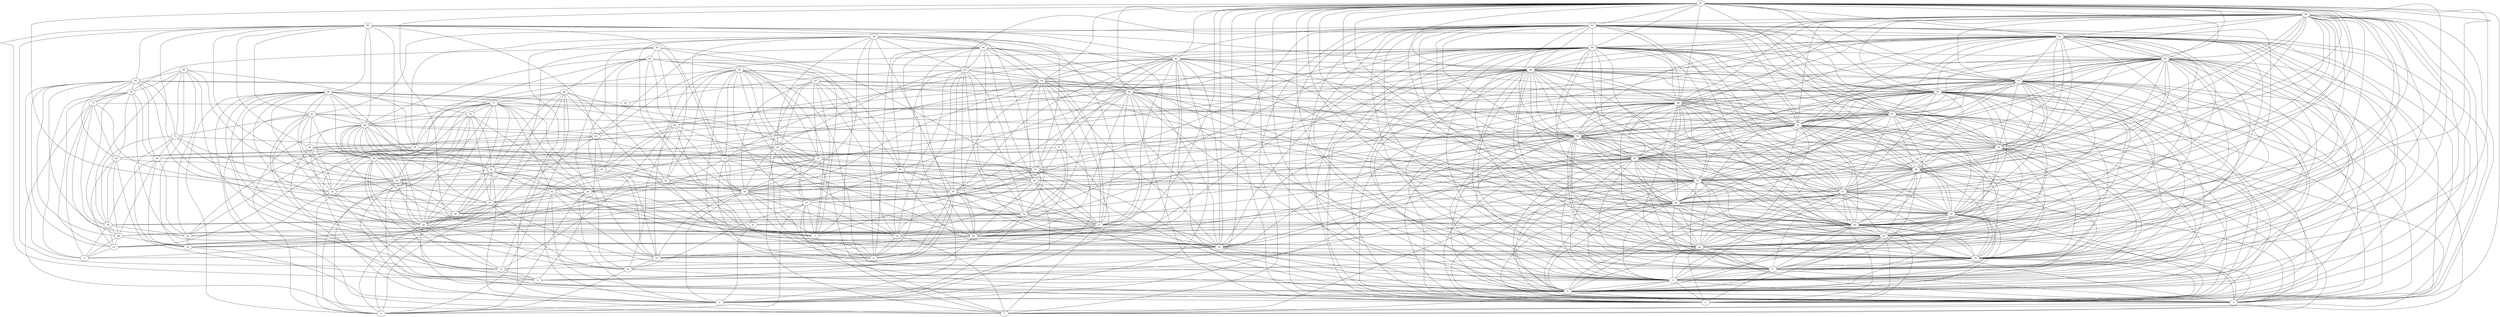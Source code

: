 digraph "sensornet-topology" {
label = "";
rankdir="BT";"0"->"5" [arrowhead = "both"] 
"0"->"11" [arrowhead = "both"] 
"0"->"12" [arrowhead = "both"] 
"0"->"17" [arrowhead = "both"] 
"0"->"18" [arrowhead = "both"] 
"0"->"20" [arrowhead = "both"] 
"0"->"25" [arrowhead = "both"] 
"0"->"30" [arrowhead = "both"] 
"0"->"35" [arrowhead = "both"] 
"0"->"40" [arrowhead = "both"] 
"0"->"41" [arrowhead = "both"] 
"0"->"43" [arrowhead = "both"] 
"0"->"46" [arrowhead = "both"] 
"0"->"47" [arrowhead = "both"] 
"0"->"55" [arrowhead = "both"] 
"0"->"59" [arrowhead = "both"] 
"0"->"61" [arrowhead = "both"] 
"0"->"62" [arrowhead = "both"] 
"0"->"67" [arrowhead = "both"] 
"0"->"68" [arrowhead = "both"] 
"0"->"69" [arrowhead = "both"] 
"0"->"70" [arrowhead = "both"] 
"0"->"75" [arrowhead = "both"] 
"0"->"80" [arrowhead = "both"] 
"0"->"85" [arrowhead = "both"] 
"0"->"90" [arrowhead = "both"] 
"0"->"91" [arrowhead = "both"] 
"0"->"93" [arrowhead = "both"] 
"0"->"96" [arrowhead = "both"] 
"0"->"97" [arrowhead = "both"] 
"1"->"4" [arrowhead = "both"] 
"1"->"7" [arrowhead = "both"] 
"1"->"11" [arrowhead = "both"] 
"1"->"15" [arrowhead = "both"] 
"1"->"31" [arrowhead = "both"] 
"1"->"36" [arrowhead = "both"] 
"1"->"41" [arrowhead = "both"] 
"1"->"43" [arrowhead = "both"] 
"1"->"57" [arrowhead = "both"] 
"1"->"61" [arrowhead = "both"] 
"1"->"65" [arrowhead = "both"] 
"1"->"73" [arrowhead = "both"] 
"1"->"86" [arrowhead = "both"] 
"1"->"93" [arrowhead = "both"] 
"2"->"3" [arrowhead = "both"] 
"2"->"12" [arrowhead = "both"] 
"2"->"16" [arrowhead = "both"] 
"2"->"26" [arrowhead = "both"] 
"2"->"27" [arrowhead = "both"] 
"2"->"34" [arrowhead = "both"] 
"2"->"36" [arrowhead = "both"] 
"2"->"37" [arrowhead = "both"] 
"2"->"66" [arrowhead = "both"] 
"2"->"75" [arrowhead = "both"] 
"2"->"76" [arrowhead = "both"] 
"2"->"77" [arrowhead = "both"] 
"2"->"84" [arrowhead = "both"] 
"2"->"86" [arrowhead = "both"] 
"3"->"5" [arrowhead = "both"] 
"3"->"10" [arrowhead = "both"] 
"3"->"21" [arrowhead = "both"] 
"3"->"32" [arrowhead = "both"] 
"3"->"34" [arrowhead = "both"] 
"3"->"38" [arrowhead = "both"] 
"3"->"44" [arrowhead = "both"] 
"3"->"52" [arrowhead = "both"] 
"3"->"55" [arrowhead = "both"] 
"3"->"60" [arrowhead = "both"] 
"3"->"62" [arrowhead = "both"] 
"3"->"71" [arrowhead = "both"] 
"3"->"82" [arrowhead = "both"] 
"3"->"89" [arrowhead = "both"] 
"3"->"94" [arrowhead = "both"] 
"4"->"5" [arrowhead = "both"] 
"4"->"11" [arrowhead = "both"] 
"4"->"16" [arrowhead = "both"] 
"4"->"17" [arrowhead = "both"] 
"4"->"18" [arrowhead = "both"] 
"4"->"20" [arrowhead = "both"] 
"4"->"25" [arrowhead = "both"] 
"4"->"30" [arrowhead = "both"] 
"4"->"35" [arrowhead = "both"] 
"4"->"41" [arrowhead = "both"] 
"4"->"43" [arrowhead = "both"] 
"4"->"44" [arrowhead = "both"] 
"4"->"46" [arrowhead = "both"] 
"4"->"47" [arrowhead = "both"] 
"4"->"51" [arrowhead = "both"] 
"4"->"55" [arrowhead = "both"] 
"4"->"61" [arrowhead = "both"] 
"4"->"67" [arrowhead = "both"] 
"4"->"68" [arrowhead = "both"] 
"4"->"70" [arrowhead = "both"] 
"4"->"75" [arrowhead = "both"] 
"4"->"80" [arrowhead = "both"] 
"4"->"85" [arrowhead = "both"] 
"4"->"91" [arrowhead = "both"] 
"4"->"93" [arrowhead = "both"] 
"4"->"96" [arrowhead = "both"] 
"4"->"97" [arrowhead = "both"] 
"5"->"11" [arrowhead = "both"] 
"5"->"17" [arrowhead = "both"] 
"5"->"18" [arrowhead = "both"] 
"5"->"19" [arrowhead = "both"] 
"5"->"20" [arrowhead = "both"] 
"5"->"25" [arrowhead = "both"] 
"5"->"30" [arrowhead = "both"] 
"5"->"35" [arrowhead = "both"] 
"5"->"36" [arrowhead = "both"] 
"5"->"40" [arrowhead = "both"] 
"5"->"41" [arrowhead = "both"] 
"5"->"43" [arrowhead = "both"] 
"5"->"46" [arrowhead = "both"] 
"5"->"47" [arrowhead = "both"] 
"5"->"53" [arrowhead = "both"] 
"5"->"54" [arrowhead = "both"] 
"5"->"61" [arrowhead = "both"] 
"5"->"67" [arrowhead = "both"] 
"5"->"68" [arrowhead = "both"] 
"5"->"69" [arrowhead = "both"] 
"5"->"70" [arrowhead = "both"] 
"5"->"75" [arrowhead = "both"] 
"5"->"80" [arrowhead = "both"] 
"5"->"83" [arrowhead = "both"] 
"5"->"85" [arrowhead = "both"] 
"5"->"88" [arrowhead = "both"] 
"5"->"90" [arrowhead = "both"] 
"5"->"91" [arrowhead = "both"] 
"5"->"93" [arrowhead = "both"] 
"5"->"96" [arrowhead = "both"] 
"5"->"97" [arrowhead = "both"] 
"6"->"15" [arrowhead = "both"] 
"6"->"19" [arrowhead = "both"] 
"6"->"31" [arrowhead = "both"] 
"6"->"37" [arrowhead = "both"] 
"6"->"38" [arrowhead = "both"] 
"6"->"39" [arrowhead = "both"] 
"6"->"65" [arrowhead = "both"] 
"6"->"81" [arrowhead = "both"] 
"6"->"87" [arrowhead = "both"] 
"6"->"88" [arrowhead = "both"] 
"6"->"89" [arrowhead = "both"] 
"6"->"94" [arrowhead = "both"] 
"6"->"98" [arrowhead = "both"] 
"7"->"30" [arrowhead = "both"] 
"7"->"34" [arrowhead = "both"] 
"7"->"37" [arrowhead = "both"] 
"7"->"38" [arrowhead = "both"] 
"7"->"42" [arrowhead = "both"] 
"7"->"51" [arrowhead = "both"] 
"7"->"84" [arrowhead = "both"] 
"7"->"86" [arrowhead = "both"] 
"7"->"87" [arrowhead = "both"] 
"7"->"88" [arrowhead = "both"] 
"7"->"92" [arrowhead = "both"] 
"7"->"95" [arrowhead = "both"] 
"8"->"13" [arrowhead = "both"] 
"8"->"25" [arrowhead = "both"] 
"8"->"33" [arrowhead = "both"] 
"8"->"39" [arrowhead = "both"] 
"8"->"43" [arrowhead = "both"] 
"8"->"49" [arrowhead = "both"] 
"8"->"63" [arrowhead = "both"] 
"8"->"83" [arrowhead = "both"] 
"8"->"93" [arrowhead = "both"] 
"8"->"99" [arrowhead = "both"] 
"9"->"23" [arrowhead = "both"] 
"9"->"28" [arrowhead = "both"] 
"9"->"29" [arrowhead = "both"] 
"9"->"73" [arrowhead = "both"] 
"9"->"78" [arrowhead = "both"] 
"9"->"79" [arrowhead = "both"] 
"9"->"95" [arrowhead = "both"] 
"9"->"96" [arrowhead = "both"] 
"10"->"22" [arrowhead = "both"] 
"10"->"24" [arrowhead = "both"] 
"10"->"28" [arrowhead = "both"] 
"10"->"38" [arrowhead = "both"] 
"10"->"48" [arrowhead = "both"] 
"10"->"53" [arrowhead = "both"] 
"10"->"72" [arrowhead = "both"] 
"10"->"98" [arrowhead = "both"] 
"11"->"17" [arrowhead = "both"] 
"11"->"18" [arrowhead = "both"] 
"11"->"19" [arrowhead = "both"] 
"11"->"20" [arrowhead = "both"] 
"11"->"25" [arrowhead = "both"] 
"11"->"30" [arrowhead = "both"] 
"11"->"35" [arrowhead = "both"] 
"11"->"37" [arrowhead = "both"] 
"11"->"40" [arrowhead = "both"] 
"11"->"41" [arrowhead = "both"] 
"11"->"43" [arrowhead = "both"] 
"11"->"46" [arrowhead = "both"] 
"11"->"47" [arrowhead = "both"] 
"11"->"51" [arrowhead = "both"] 
"11"->"54" [arrowhead = "both"] 
"11"->"55" [arrowhead = "both"] 
"11"->"67" [arrowhead = "both"] 
"11"->"68" [arrowhead = "both"] 
"11"->"69" [arrowhead = "both"] 
"11"->"70" [arrowhead = "both"] 
"11"->"75" [arrowhead = "both"] 
"11"->"80" [arrowhead = "both"] 
"11"->"85" [arrowhead = "both"] 
"11"->"86" [arrowhead = "both"] 
"11"->"90" [arrowhead = "both"] 
"11"->"91" [arrowhead = "both"] 
"11"->"93" [arrowhead = "both"] 
"11"->"96" [arrowhead = "both"] 
"11"->"97" [arrowhead = "both"] 
"12"->"14" [arrowhead = "both"] 
"12"->"16" [arrowhead = "both"] 
"12"->"24" [arrowhead = "both"] 
"12"->"27" [arrowhead = "both"] 
"12"->"37" [arrowhead = "both"] 
"12"->"64" [arrowhead = "both"] 
"12"->"66" [arrowhead = "both"] 
"12"->"74" [arrowhead = "both"] 
"12"->"77" [arrowhead = "both"] 
"13"->"14" [arrowhead = "both"] 
"13"->"16" [arrowhead = "both"] 
"13"->"39" [arrowhead = "both"] 
"13"->"49" [arrowhead = "both"] 
"13"->"58" [arrowhead = "both"] 
"13"->"64" [arrowhead = "both"] 
"13"->"66" [arrowhead = "both"] 
"13"->"84" [arrowhead = "both"] 
"13"->"99" [arrowhead = "both"] 
"14"->"19" [arrowhead = "both"] 
"14"->"24" [arrowhead = "both"] 
"14"->"38" [arrowhead = "both"] 
"14"->"45" [arrowhead = "both"] 
"14"->"62" [arrowhead = "both"] 
"14"->"63" [arrowhead = "both"] 
"14"->"70" [arrowhead = "both"] 
"14"->"74" [arrowhead = "both"] 
"14"->"85" [arrowhead = "both"] 
"14"->"88" [arrowhead = "both"] 
"14"->"95" [arrowhead = "both"] 
"15"->"31" [arrowhead = "both"] 
"15"->"37" [arrowhead = "both"] 
"15"->"38" [arrowhead = "both"] 
"15"->"44" [arrowhead = "both"] 
"15"->"51" [arrowhead = "both"] 
"15"->"52" [arrowhead = "both"] 
"15"->"56" [arrowhead = "both"] 
"15"->"81" [arrowhead = "both"] 
"15"->"87" [arrowhead = "both"] 
"15"->"88" [arrowhead = "both"] 
"15"->"94" [arrowhead = "both"] 
"16"->"26" [arrowhead = "both"] 
"16"->"27" [arrowhead = "both"] 
"16"->"33" [arrowhead = "both"] 
"16"->"36" [arrowhead = "both"] 
"16"->"42" [arrowhead = "both"] 
"16"->"49" [arrowhead = "both"] 
"16"->"52" [arrowhead = "both"] 
"16"->"62" [arrowhead = "both"] 
"16"->"63" [arrowhead = "both"] 
"16"->"76" [arrowhead = "both"] 
"16"->"77" [arrowhead = "both"] 
"16"->"80" [arrowhead = "both"] 
"16"->"83" [arrowhead = "both"] 
"16"->"86" [arrowhead = "both"] 
"16"->"99" [arrowhead = "both"] 
"17"->"18" [arrowhead = "both"] 
"17"->"20" [arrowhead = "both"] 
"17"->"25" [arrowhead = "both"] 
"17"->"27" [arrowhead = "both"] 
"17"->"30" [arrowhead = "both"] 
"17"->"35" [arrowhead = "both"] 
"17"->"40" [arrowhead = "both"] 
"17"->"41" [arrowhead = "both"] 
"17"->"43" [arrowhead = "both"] 
"17"->"46" [arrowhead = "both"] 
"17"->"47" [arrowhead = "both"] 
"17"->"54" [arrowhead = "both"] 
"17"->"55" [arrowhead = "both"] 
"17"->"61" [arrowhead = "both"] 
"17"->"68" [arrowhead = "both"] 
"17"->"70" [arrowhead = "both"] 
"17"->"75" [arrowhead = "both"] 
"17"->"80" [arrowhead = "both"] 
"17"->"85" [arrowhead = "both"] 
"17"->"90" [arrowhead = "both"] 
"17"->"91" [arrowhead = "both"] 
"17"->"93" [arrowhead = "both"] 
"17"->"96" [arrowhead = "both"] 
"17"->"97" [arrowhead = "both"] 
"18"->"19" [arrowhead = "both"] 
"18"->"20" [arrowhead = "both"] 
"18"->"25" [arrowhead = "both"] 
"18"->"30" [arrowhead = "both"] 
"18"->"35" [arrowhead = "both"] 
"18"->"40" [arrowhead = "both"] 
"18"->"41" [arrowhead = "both"] 
"18"->"42" [arrowhead = "both"] 
"18"->"43" [arrowhead = "both"] 
"18"->"46" [arrowhead = "both"] 
"18"->"47" [arrowhead = "both"] 
"18"->"54" [arrowhead = "both"] 
"18"->"55" [arrowhead = "both"] 
"18"->"61" [arrowhead = "both"] 
"18"->"67" [arrowhead = "both"] 
"18"->"69" [arrowhead = "both"] 
"18"->"70" [arrowhead = "both"] 
"18"->"75" [arrowhead = "both"] 
"18"->"80" [arrowhead = "both"] 
"18"->"85" [arrowhead = "both"] 
"18"->"90" [arrowhead = "both"] 
"18"->"91" [arrowhead = "both"] 
"18"->"93" [arrowhead = "both"] 
"18"->"96" [arrowhead = "both"] 
"18"->"97" [arrowhead = "both"] 
"19"->"24" [arrowhead = "both"] 
"19"->"31" [arrowhead = "both"] 
"19"->"32" [arrowhead = "both"] 
"19"->"39" [arrowhead = "both"] 
"19"->"40" [arrowhead = "both"] 
"19"->"47" [arrowhead = "both"] 
"19"->"55" [arrowhead = "both"] 
"19"->"56" [arrowhead = "both"] 
"19"->"61" [arrowhead = "both"] 
"19"->"64" [arrowhead = "both"] 
"19"->"68" [arrowhead = "both"] 
"19"->"74" [arrowhead = "both"] 
"19"->"81" [arrowhead = "both"] 
"19"->"82" [arrowhead = "both"] 
"19"->"89" [arrowhead = "both"] 
"19"->"90" [arrowhead = "both"] 
"19"->"97" [arrowhead = "both"] 
"20"->"25" [arrowhead = "both"] 
"20"->"30" [arrowhead = "both"] 
"20"->"35" [arrowhead = "both"] 
"20"->"40" [arrowhead = "both"] 
"20"->"41" [arrowhead = "both"] 
"20"->"43" [arrowhead = "both"] 
"20"->"46" [arrowhead = "both"] 
"20"->"47" [arrowhead = "both"] 
"20"->"52" [arrowhead = "both"] 
"20"->"54" [arrowhead = "both"] 
"20"->"55" [arrowhead = "both"] 
"20"->"61" [arrowhead = "both"] 
"20"->"67" [arrowhead = "both"] 
"20"->"68" [arrowhead = "both"] 
"20"->"75" [arrowhead = "both"] 
"20"->"78" [arrowhead = "both"] 
"20"->"80" [arrowhead = "both"] 
"20"->"85" [arrowhead = "both"] 
"20"->"90" [arrowhead = "both"] 
"20"->"91" [arrowhead = "both"] 
"20"->"93" [arrowhead = "both"] 
"20"->"96" [arrowhead = "both"] 
"20"->"97" [arrowhead = "both"] 
"21"->"32" [arrowhead = "both"] 
"21"->"53" [arrowhead = "both"] 
"21"->"67" [arrowhead = "both"] 
"21"->"79" [arrowhead = "both"] 
"22"->"29" [arrowhead = "both"] 
"22"->"33" [arrowhead = "both"] 
"22"->"41" [arrowhead = "both"] 
"22"->"48" [arrowhead = "both"] 
"22"->"60" [arrowhead = "both"] 
"22"->"76" [arrowhead = "both"] 
"22"->"79" [arrowhead = "both"] 
"22"->"98" [arrowhead = "both"] 
"23"->"27" [arrowhead = "both"] 
"23"->"28" [arrowhead = "both"] 
"23"->"29" [arrowhead = "both"] 
"23"->"45" [arrowhead = "both"] 
"23"->"59" [arrowhead = "both"] 
"23"->"77" [arrowhead = "both"] 
"23"->"78" [arrowhead = "both"] 
"23"->"79" [arrowhead = "both"] 
"23"->"82" [arrowhead = "both"] 
"24"->"31" [arrowhead = "both"] 
"24"->"32" [arrowhead = "both"] 
"24"->"38" [arrowhead = "both"] 
"24"->"39" [arrowhead = "both"] 
"24"->"40" [arrowhead = "both"] 
"24"->"44" [arrowhead = "both"] 
"24"->"47" [arrowhead = "both"] 
"24"->"52" [arrowhead = "both"] 
"24"->"62" [arrowhead = "both"] 
"24"->"64" [arrowhead = "both"] 
"24"->"69" [arrowhead = "both"] 
"24"->"81" [arrowhead = "both"] 
"24"->"82" [arrowhead = "both"] 
"24"->"89" [arrowhead = "both"] 
"24"->"90" [arrowhead = "both"] 
"24"->"91" [arrowhead = "both"] 
"24"->"94" [arrowhead = "both"] 
"24"->"97" [arrowhead = "both"] 
"25"->"30" [arrowhead = "both"] 
"25"->"35" [arrowhead = "both"] 
"25"->"40" [arrowhead = "both"] 
"25"->"41" [arrowhead = "both"] 
"25"->"43" [arrowhead = "both"] 
"25"->"46" [arrowhead = "both"] 
"25"->"47" [arrowhead = "both"] 
"25"->"54" [arrowhead = "both"] 
"25"->"55" [arrowhead = "both"] 
"25"->"58" [arrowhead = "both"] 
"25"->"61" [arrowhead = "both"] 
"25"->"67" [arrowhead = "both"] 
"25"->"68" [arrowhead = "both"] 
"25"->"70" [arrowhead = "both"] 
"25"->"80" [arrowhead = "both"] 
"25"->"85" [arrowhead = "both"] 
"25"->"90" [arrowhead = "both"] 
"25"->"91" [arrowhead = "both"] 
"25"->"93" [arrowhead = "both"] 
"25"->"96" [arrowhead = "both"] 
"25"->"97" [arrowhead = "both"] 
"26"->"27" [arrowhead = "both"] 
"26"->"34" [arrowhead = "both"] 
"26"->"36" [arrowhead = "both"] 
"26"->"37" [arrowhead = "both"] 
"26"->"39" [arrowhead = "both"] 
"26"->"52" [arrowhead = "both"] 
"26"->"66" [arrowhead = "both"] 
"26"->"77" [arrowhead = "both"] 
"26"->"84" [arrowhead = "both"] 
"26"->"86" [arrowhead = "both"] 
"26"->"90" [arrowhead = "both"] 
"27"->"34" [arrowhead = "both"] 
"27"->"36" [arrowhead = "both"] 
"27"->"52" [arrowhead = "both"] 
"27"->"62" [arrowhead = "both"] 
"27"->"66" [arrowhead = "both"] 
"27"->"67" [arrowhead = "both"] 
"27"->"76" [arrowhead = "both"] 
"27"->"84" [arrowhead = "both"] 
"27"->"86" [arrowhead = "both"] 
"28"->"29" [arrowhead = "both"] 
"28"->"32" [arrowhead = "both"] 
"28"->"43" [arrowhead = "both"] 
"28"->"48" [arrowhead = "both"] 
"28"->"59" [arrowhead = "both"] 
"28"->"73" [arrowhead = "both"] 
"28"->"79" [arrowhead = "both"] 
"29"->"32" [arrowhead = "both"] 
"29"->"48" [arrowhead = "both"] 
"29"->"51" [arrowhead = "both"] 
"29"->"59" [arrowhead = "both"] 
"29"->"72" [arrowhead = "both"] 
"29"->"73" [arrowhead = "both"] 
"29"->"78" [arrowhead = "both"] 
"29"->"98" [arrowhead = "both"] 
"30"->"35" [arrowhead = "both"] 
"30"->"40" [arrowhead = "both"] 
"30"->"41" [arrowhead = "both"] 
"30"->"43" [arrowhead = "both"] 
"30"->"46" [arrowhead = "both"] 
"30"->"47" [arrowhead = "both"] 
"30"->"49" [arrowhead = "both"] 
"30"->"54" [arrowhead = "both"] 
"30"->"55" [arrowhead = "both"] 
"30"->"57" [arrowhead = "both"] 
"30"->"61" [arrowhead = "both"] 
"30"->"67" [arrowhead = "both"] 
"30"->"68" [arrowhead = "both"] 
"30"->"70" [arrowhead = "both"] 
"30"->"75" [arrowhead = "both"] 
"30"->"82" [arrowhead = "both"] 
"30"->"85" [arrowhead = "both"] 
"30"->"90" [arrowhead = "both"] 
"30"->"91" [arrowhead = "both"] 
"30"->"93" [arrowhead = "both"] 
"30"->"96" [arrowhead = "both"] 
"30"->"97" [arrowhead = "both"] 
"31"->"32" [arrowhead = "both"] 
"31"->"39" [arrowhead = "both"] 
"31"->"43" [arrowhead = "both"] 
"31"->"44" [arrowhead = "both"] 
"31"->"56" [arrowhead = "both"] 
"31"->"65" [arrowhead = "both"] 
"31"->"69" [arrowhead = "both"] 
"31"->"74" [arrowhead = "both"] 
"31"->"75" [arrowhead = "both"] 
"31"->"82" [arrowhead = "both"] 
"31"->"89" [arrowhead = "both"] 
"31"->"94" [arrowhead = "both"] 
"31"->"95" [arrowhead = "both"] 
"31"->"97" [arrowhead = "both"] 
"32"->"39" [arrowhead = "both"] 
"32"->"40" [arrowhead = "both"] 
"32"->"47" [arrowhead = "both"] 
"32"->"53" [arrowhead = "both"] 
"32"->"69" [arrowhead = "both"] 
"32"->"71" [arrowhead = "both"] 
"32"->"74" [arrowhead = "both"] 
"32"->"81" [arrowhead = "both"] 
"32"->"89" [arrowhead = "both"] 
"32"->"90" [arrowhead = "both"] 
"32"->"97" [arrowhead = "both"] 
"33"->"36" [arrowhead = "both"] 
"33"->"43" [arrowhead = "both"] 
"33"->"49" [arrowhead = "both"] 
"33"->"58" [arrowhead = "both"] 
"33"->"65" [arrowhead = "both"] 
"33"->"66" [arrowhead = "both"] 
"33"->"72" [arrowhead = "both"] 
"33"->"86" [arrowhead = "both"] 
"33"->"92" [arrowhead = "both"] 
"33"->"99" [arrowhead = "both"] 
"34"->"42" [arrowhead = "both"] 
"34"->"52" [arrowhead = "both"] 
"34"->"57" [arrowhead = "both"] 
"34"->"67" [arrowhead = "both"] 
"34"->"76" [arrowhead = "both"] 
"34"->"77" [arrowhead = "both"] 
"34"->"92" [arrowhead = "both"] 
"35"->"40" [arrowhead = "both"] 
"35"->"41" [arrowhead = "both"] 
"35"->"43" [arrowhead = "both"] 
"35"->"46" [arrowhead = "both"] 
"35"->"47" [arrowhead = "both"] 
"35"->"54" [arrowhead = "both"] 
"35"->"55" [arrowhead = "both"] 
"35"->"61" [arrowhead = "both"] 
"35"->"67" [arrowhead = "both"] 
"35"->"68" [arrowhead = "both"] 
"35"->"70" [arrowhead = "both"] 
"35"->"74" [arrowhead = "both"] 
"35"->"75" [arrowhead = "both"] 
"35"->"80" [arrowhead = "both"] 
"35"->"90" [arrowhead = "both"] 
"35"->"91" [arrowhead = "both"] 
"35"->"93" [arrowhead = "both"] 
"35"->"96" [arrowhead = "both"] 
"35"->"97" [arrowhead = "both"] 
"36"->"49" [arrowhead = "both"] 
"36"->"51" [arrowhead = "both"] 
"36"->"52" [arrowhead = "both"] 
"36"->"55" [arrowhead = "both"] 
"36"->"66" [arrowhead = "both"] 
"36"->"76" [arrowhead = "both"] 
"36"->"77" [arrowhead = "both"] 
"36"->"83" [arrowhead = "both"] 
"36"->"98" [arrowhead = "both"] 
"36"->"99" [arrowhead = "both"] 
"37"->"38" [arrowhead = "both"] 
"37"->"56" [arrowhead = "both"] 
"37"->"57" [arrowhead = "both"] 
"37"->"61" [arrowhead = "both"] 
"37"->"65" [arrowhead = "both"] 
"37"->"71" [arrowhead = "both"] 
"37"->"88" [arrowhead = "both"] 
"38"->"42" [arrowhead = "both"] 
"38"->"47" [arrowhead = "both"] 
"38"->"53" [arrowhead = "both"] 
"38"->"56" [arrowhead = "both"] 
"38"->"57" [arrowhead = "both"] 
"38"->"60" [arrowhead = "both"] 
"38"->"64" [arrowhead = "both"] 
"38"->"65" [arrowhead = "both"] 
"38"->"73" [arrowhead = "both"] 
"38"->"74" [arrowhead = "both"] 
"38"->"87" [arrowhead = "both"] 
"38"->"92" [arrowhead = "both"] 
"38"->"94" [arrowhead = "both"] 
"39"->"44" [arrowhead = "both"] 
"39"->"56" [arrowhead = "both"] 
"39"->"63" [arrowhead = "both"] 
"39"->"69" [arrowhead = "both"] 
"39"->"72" [arrowhead = "both"] 
"39"->"74" [arrowhead = "both"] 
"39"->"81" [arrowhead = "both"] 
"39"->"82" [arrowhead = "both"] 
"39"->"94" [arrowhead = "both"] 
"40"->"41" [arrowhead = "both"] 
"40"->"43" [arrowhead = "both"] 
"40"->"46" [arrowhead = "both"] 
"40"->"47" [arrowhead = "both"] 
"40"->"55" [arrowhead = "both"] 
"40"->"61" [arrowhead = "both"] 
"40"->"67" [arrowhead = "both"] 
"40"->"68" [arrowhead = "both"] 
"40"->"69" [arrowhead = "both"] 
"40"->"70" [arrowhead = "both"] 
"40"->"74" [arrowhead = "both"] 
"40"->"75" [arrowhead = "both"] 
"40"->"80" [arrowhead = "both"] 
"40"->"82" [arrowhead = "both"] 
"40"->"85" [arrowhead = "both"] 
"40"->"91" [arrowhead = "both"] 
"40"->"93" [arrowhead = "both"] 
"40"->"96" [arrowhead = "both"] 
"40"->"97" [arrowhead = "both"] 
"41"->"43" [arrowhead = "both"] 
"41"->"44" [arrowhead = "both"] 
"41"->"46" [arrowhead = "both"] 
"41"->"47" [arrowhead = "both"] 
"41"->"49" [arrowhead = "both"] 
"41"->"54" [arrowhead = "both"] 
"41"->"55" [arrowhead = "both"] 
"41"->"61" [arrowhead = "both"] 
"41"->"67" [arrowhead = "both"] 
"41"->"68" [arrowhead = "both"] 
"41"->"70" [arrowhead = "both"] 
"41"->"75" [arrowhead = "both"] 
"41"->"80" [arrowhead = "both"] 
"41"->"85" [arrowhead = "both"] 
"41"->"90" [arrowhead = "both"] 
"41"->"93" [arrowhead = "both"] 
"41"->"96" [arrowhead = "both"] 
"41"->"97" [arrowhead = "both"] 
"42"->"45" [arrowhead = "both"] 
"42"->"57" [arrowhead = "both"] 
"42"->"66" [arrowhead = "both"] 
"42"->"70" [arrowhead = "both"] 
"42"->"83" [arrowhead = "both"] 
"42"->"84" [arrowhead = "both"] 
"42"->"88" [arrowhead = "both"] 
"42"->"95" [arrowhead = "both"] 
"43"->"46" [arrowhead = "both"] 
"43"->"47" [arrowhead = "both"] 
"43"->"51" [arrowhead = "both"] 
"43"->"54" [arrowhead = "both"] 
"43"->"55" [arrowhead = "both"] 
"43"->"61" [arrowhead = "both"] 
"43"->"67" [arrowhead = "both"] 
"43"->"68" [arrowhead = "both"] 
"43"->"70" [arrowhead = "both"] 
"43"->"75" [arrowhead = "both"] 
"43"->"80" [arrowhead = "both"] 
"43"->"83" [arrowhead = "both"] 
"43"->"85" [arrowhead = "both"] 
"43"->"90" [arrowhead = "both"] 
"43"->"91" [arrowhead = "both"] 
"43"->"96" [arrowhead = "both"] 
"43"->"97" [arrowhead = "both"] 
"44"->"53" [arrowhead = "both"] 
"44"->"65" [arrowhead = "both"] 
"44"->"74" [arrowhead = "both"] 
"44"->"81" [arrowhead = "both"] 
"44"->"85" [arrowhead = "both"] 
"44"->"89" [arrowhead = "both"] 
"45"->"49" [arrowhead = "both"] 
"45"->"64" [arrowhead = "both"] 
"45"->"92" [arrowhead = "both"] 
"46"->"47" [arrowhead = "both"] 
"46"->"54" [arrowhead = "both"] 
"46"->"55" [arrowhead = "both"] 
"46"->"59" [arrowhead = "both"] 
"46"->"61" [arrowhead = "both"] 
"46"->"67" [arrowhead = "both"] 
"46"->"68" [arrowhead = "both"] 
"46"->"70" [arrowhead = "both"] 
"46"->"75" [arrowhead = "both"] 
"46"->"80" [arrowhead = "both"] 
"46"->"85" [arrowhead = "both"] 
"46"->"90" [arrowhead = "both"] 
"46"->"91" [arrowhead = "both"] 
"46"->"93" [arrowhead = "both"] 
"46"->"97" [arrowhead = "both"] 
"47"->"54" [arrowhead = "both"] 
"47"->"55" [arrowhead = "both"] 
"47"->"61" [arrowhead = "both"] 
"47"->"67" [arrowhead = "both"] 
"47"->"68" [arrowhead = "both"] 
"47"->"69" [arrowhead = "both"] 
"47"->"70" [arrowhead = "both"] 
"47"->"74" [arrowhead = "both"] 
"47"->"75" [arrowhead = "both"] 
"47"->"80" [arrowhead = "both"] 
"47"->"82" [arrowhead = "both"] 
"47"->"85" [arrowhead = "both"] 
"47"->"90" [arrowhead = "both"] 
"47"->"91" [arrowhead = "both"] 
"47"->"93" [arrowhead = "both"] 
"47"->"96" [arrowhead = "both"] 
"48"->"60" [arrowhead = "both"] 
"48"->"72" [arrowhead = "both"] 
"48"->"78" [arrowhead = "both"] 
"48"->"79" [arrowhead = "both"] 
"48"->"80" [arrowhead = "both"] 
"48"->"91" [arrowhead = "both"] 
"49"->"58" [arrowhead = "both"] 
"49"->"63" [arrowhead = "both"] 
"49"->"66" [arrowhead = "both"] 
"49"->"80" [arrowhead = "both"] 
"49"->"83" [arrowhead = "both"] 
"49"->"86" [arrowhead = "both"] 
"49"->"91" [arrowhead = "both"] 
"50"->"81" [arrowhead = "both"] 
"50"->"86" [arrowhead = "both"] 
"51"->"54" [arrowhead = "both"] 
"51"->"57" [arrowhead = "both"] 
"51"->"61" [arrowhead = "both"] 
"51"->"65" [arrowhead = "both"] 
"51"->"86" [arrowhead = "both"] 
"51"->"93" [arrowhead = "both"] 
"51"->"94" [arrowhead = "both"] 
"51"->"99" [arrowhead = "both"] 
"52"->"53" [arrowhead = "both"] 
"52"->"66" [arrowhead = "both"] 
"52"->"76" [arrowhead = "both"] 
"52"->"77" [arrowhead = "both"] 
"52"->"84" [arrowhead = "both"] 
"52"->"86" [arrowhead = "both"] 
"53"->"55" [arrowhead = "both"] 
"53"->"60" [arrowhead = "both"] 
"53"->"71" [arrowhead = "both"] 
"53"->"82" [arrowhead = "both"] 
"53"->"88" [arrowhead = "both"] 
"53"->"94" [arrowhead = "both"] 
"53"->"99" [arrowhead = "both"] 
"54"->"55" [arrowhead = "both"] 
"54"->"61" [arrowhead = "both"] 
"54"->"67" [arrowhead = "both"] 
"54"->"68" [arrowhead = "both"] 
"54"->"70" [arrowhead = "both"] 
"54"->"75" [arrowhead = "both"] 
"54"->"80" [arrowhead = "both"] 
"54"->"82" [arrowhead = "both"] 
"54"->"85" [arrowhead = "both"] 
"54"->"91" [arrowhead = "both"] 
"54"->"93" [arrowhead = "both"] 
"54"->"96" [arrowhead = "both"] 
"54"->"97" [arrowhead = "both"] 
"55"->"61" [arrowhead = "both"] 
"55"->"67" [arrowhead = "both"] 
"55"->"68" [arrowhead = "both"] 
"55"->"69" [arrowhead = "both"] 
"55"->"70" [arrowhead = "both"] 
"55"->"75" [arrowhead = "both"] 
"55"->"80" [arrowhead = "both"] 
"55"->"85" [arrowhead = "both"] 
"55"->"86" [arrowhead = "both"] 
"55"->"87" [arrowhead = "both"] 
"55"->"90" [arrowhead = "both"] 
"55"->"91" [arrowhead = "both"] 
"55"->"93" [arrowhead = "both"] 
"55"->"96" [arrowhead = "both"] 
"55"->"97" [arrowhead = "both"] 
"56"->"65" [arrowhead = "both"] 
"56"->"69" [arrowhead = "both"] 
"56"->"81" [arrowhead = "both"] 
"56"->"87" [arrowhead = "both"] 
"56"->"88" [arrowhead = "both"] 
"56"->"89" [arrowhead = "both"] 
"57"->"58" [arrowhead = "both"] 
"57"->"80" [arrowhead = "both"] 
"57"->"84" [arrowhead = "both"] 
"57"->"87" [arrowhead = "both"] 
"57"->"88" [arrowhead = "both"] 
"57"->"92" [arrowhead = "both"] 
"58"->"63" [arrowhead = "both"] 
"58"->"75" [arrowhead = "both"] 
"58"->"83" [arrowhead = "both"] 
"58"->"99" [arrowhead = "both"] 
"59"->"65" [arrowhead = "both"] 
"59"->"73" [arrowhead = "both"] 
"59"->"78" [arrowhead = "both"] 
"59"->"79" [arrowhead = "both"] 
"59"->"80" [arrowhead = "both"] 
"60"->"72" [arrowhead = "both"] 
"60"->"77" [arrowhead = "both"] 
"60"->"88" [arrowhead = "both"] 
"60"->"94" [arrowhead = "both"] 
"60"->"98" [arrowhead = "both"] 
"61"->"67" [arrowhead = "both"] 
"61"->"68" [arrowhead = "both"] 
"61"->"69" [arrowhead = "both"] 
"61"->"70" [arrowhead = "both"] 
"61"->"75" [arrowhead = "both"] 
"61"->"80" [arrowhead = "both"] 
"61"->"85" [arrowhead = "both"] 
"61"->"87" [arrowhead = "both"] 
"61"->"90" [arrowhead = "both"] 
"61"->"91" [arrowhead = "both"] 
"61"->"92" [arrowhead = "both"] 
"61"->"93" [arrowhead = "both"] 
"61"->"96" [arrowhead = "both"] 
"61"->"97" [arrowhead = "both"] 
"62"->"64" [arrowhead = "both"] 
"62"->"66" [arrowhead = "both"] 
"62"->"74" [arrowhead = "both"] 
"62"->"77" [arrowhead = "both"] 
"63"->"64" [arrowhead = "both"] 
"63"->"66" [arrowhead = "both"] 
"63"->"89" [arrowhead = "both"] 
"63"->"90" [arrowhead = "both"] 
"63"->"99" [arrowhead = "both"] 
"64"->"69" [arrowhead = "both"] 
"64"->"74" [arrowhead = "both"] 
"64"->"88" [arrowhead = "both"] 
"64"->"92" [arrowhead = "both"] 
"64"->"95" [arrowhead = "both"] 
"65"->"66" [arrowhead = "both"] 
"65"->"81" [arrowhead = "both"] 
"65"->"87" [arrowhead = "both"] 
"65"->"88" [arrowhead = "both"] 
"65"->"94" [arrowhead = "both"] 
"66"->"76" [arrowhead = "both"] 
"66"->"77" [arrowhead = "both"] 
"66"->"83" [arrowhead = "both"] 
"66"->"86" [arrowhead = "both"] 
"66"->"92" [arrowhead = "both"] 
"66"->"99" [arrowhead = "both"] 
"67"->"68" [arrowhead = "both"] 
"67"->"70" [arrowhead = "both"] 
"67"->"73" [arrowhead = "both"] 
"67"->"75" [arrowhead = "both"] 
"67"->"77" [arrowhead = "both"] 
"67"->"80" [arrowhead = "both"] 
"67"->"85" [arrowhead = "both"] 
"67"->"90" [arrowhead = "both"] 
"67"->"91" [arrowhead = "both"] 
"67"->"93" [arrowhead = "both"] 
"67"->"96" [arrowhead = "both"] 
"67"->"97" [arrowhead = "both"] 
"68"->"69" [arrowhead = "both"] 
"68"->"70" [arrowhead = "both"] 
"68"->"75" [arrowhead = "both"] 
"68"->"80" [arrowhead = "both"] 
"68"->"85" [arrowhead = "both"] 
"68"->"90" [arrowhead = "both"] 
"68"->"91" [arrowhead = "both"] 
"68"->"93" [arrowhead = "both"] 
"68"->"96" [arrowhead = "both"] 
"68"->"97" [arrowhead = "both"] 
"69"->"74" [arrowhead = "both"] 
"69"->"79" [arrowhead = "both"] 
"69"->"81" [arrowhead = "both"] 
"69"->"82" [arrowhead = "both"] 
"69"->"89" [arrowhead = "both"] 
"69"->"90" [arrowhead = "both"] 
"69"->"97" [arrowhead = "both"] 
"70"->"75" [arrowhead = "both"] 
"70"->"79" [arrowhead = "both"] 
"70"->"80" [arrowhead = "both"] 
"70"->"85" [arrowhead = "both"] 
"70"->"87" [arrowhead = "both"] 
"70"->"90" [arrowhead = "both"] 
"70"->"91" [arrowhead = "both"] 
"70"->"93" [arrowhead = "both"] 
"70"->"96" [arrowhead = "both"] 
"70"->"97" [arrowhead = "both"] 
"71"->"82" [arrowhead = "both"] 
"72"->"79" [arrowhead = "both"] 
"72"->"83" [arrowhead = "both"] 
"72"->"98" [arrowhead = "both"] 
"73"->"78" [arrowhead = "both"] 
"73"->"79" [arrowhead = "both"] 
"74"->"81" [arrowhead = "both"] 
"74"->"82" [arrowhead = "both"] 
"74"->"88" [arrowhead = "both"] 
"74"->"89" [arrowhead = "both"] 
"74"->"90" [arrowhead = "both"] 
"74"->"94" [arrowhead = "both"] 
"74"->"97" [arrowhead = "both"] 
"75"->"80" [arrowhead = "both"] 
"75"->"82" [arrowhead = "both"] 
"75"->"85" [arrowhead = "both"] 
"75"->"90" [arrowhead = "both"] 
"75"->"91" [arrowhead = "both"] 
"75"->"93" [arrowhead = "both"] 
"75"->"96" [arrowhead = "both"] 
"75"->"97" [arrowhead = "both"] 
"76"->"77" [arrowhead = "both"] 
"76"->"84" [arrowhead = "both"] 
"76"->"86" [arrowhead = "both"] 
"77"->"84" [arrowhead = "both"] 
"77"->"86" [arrowhead = "both"] 
"78"->"79" [arrowhead = "both"] 
"78"->"95" [arrowhead = "both"] 
"78"->"98" [arrowhead = "both"] 
"79"->"98" [arrowhead = "both"] 
"79"->"99" [arrowhead = "both"] 
"80"->"85" [arrowhead = "both"] 
"80"->"90" [arrowhead = "both"] 
"80"->"91" [arrowhead = "both"] 
"80"->"93" [arrowhead = "both"] 
"80"->"96" [arrowhead = "both"] 
"80"->"97" [arrowhead = "both"] 
"80"->"99" [arrowhead = "both"] 
"81"->"82" [arrowhead = "both"] 
"81"->"89" [arrowhead = "both"] 
"81"->"94" [arrowhead = "both"] 
"81"->"96" [arrowhead = "both"] 
"82"->"89" [arrowhead = "both"] 
"82"->"90" [arrowhead = "both"] 
"82"->"97" [arrowhead = "both"] 
"82"->"99" [arrowhead = "both"] 
"83"->"86" [arrowhead = "both"] 
"83"->"93" [arrowhead = "both"] 
"83"->"99" [arrowhead = "both"] 
"84"->"92" [arrowhead = "both"] 
"85"->"90" [arrowhead = "both"] 
"85"->"91" [arrowhead = "both"] 
"85"->"93" [arrowhead = "both"] 
"85"->"96" [arrowhead = "both"] 
"85"->"97" [arrowhead = "both"] 
"86"->"99" [arrowhead = "both"] 
"87"->"88" [arrowhead = "both"] 
"88"->"92" [arrowhead = "both"] 
"89"->"94" [arrowhead = "both"] 
"90"->"91" [arrowhead = "both"] 
"90"->"93" [arrowhead = "both"] 
"90"->"96" [arrowhead = "both"] 
"90"->"97" [arrowhead = "both"] 
"91"->"93" [arrowhead = "both"] 
"91"->"96" [arrowhead = "both"] 
"91"->"97" [arrowhead = "both"] 
"91"->"99" [arrowhead = "both"] 
"92"->"95" [arrowhead = "both"] 
"93"->"96" [arrowhead = "both"] 
"93"->"97" [arrowhead = "both"] 
"96"->"97" [arrowhead = "both"] 
}